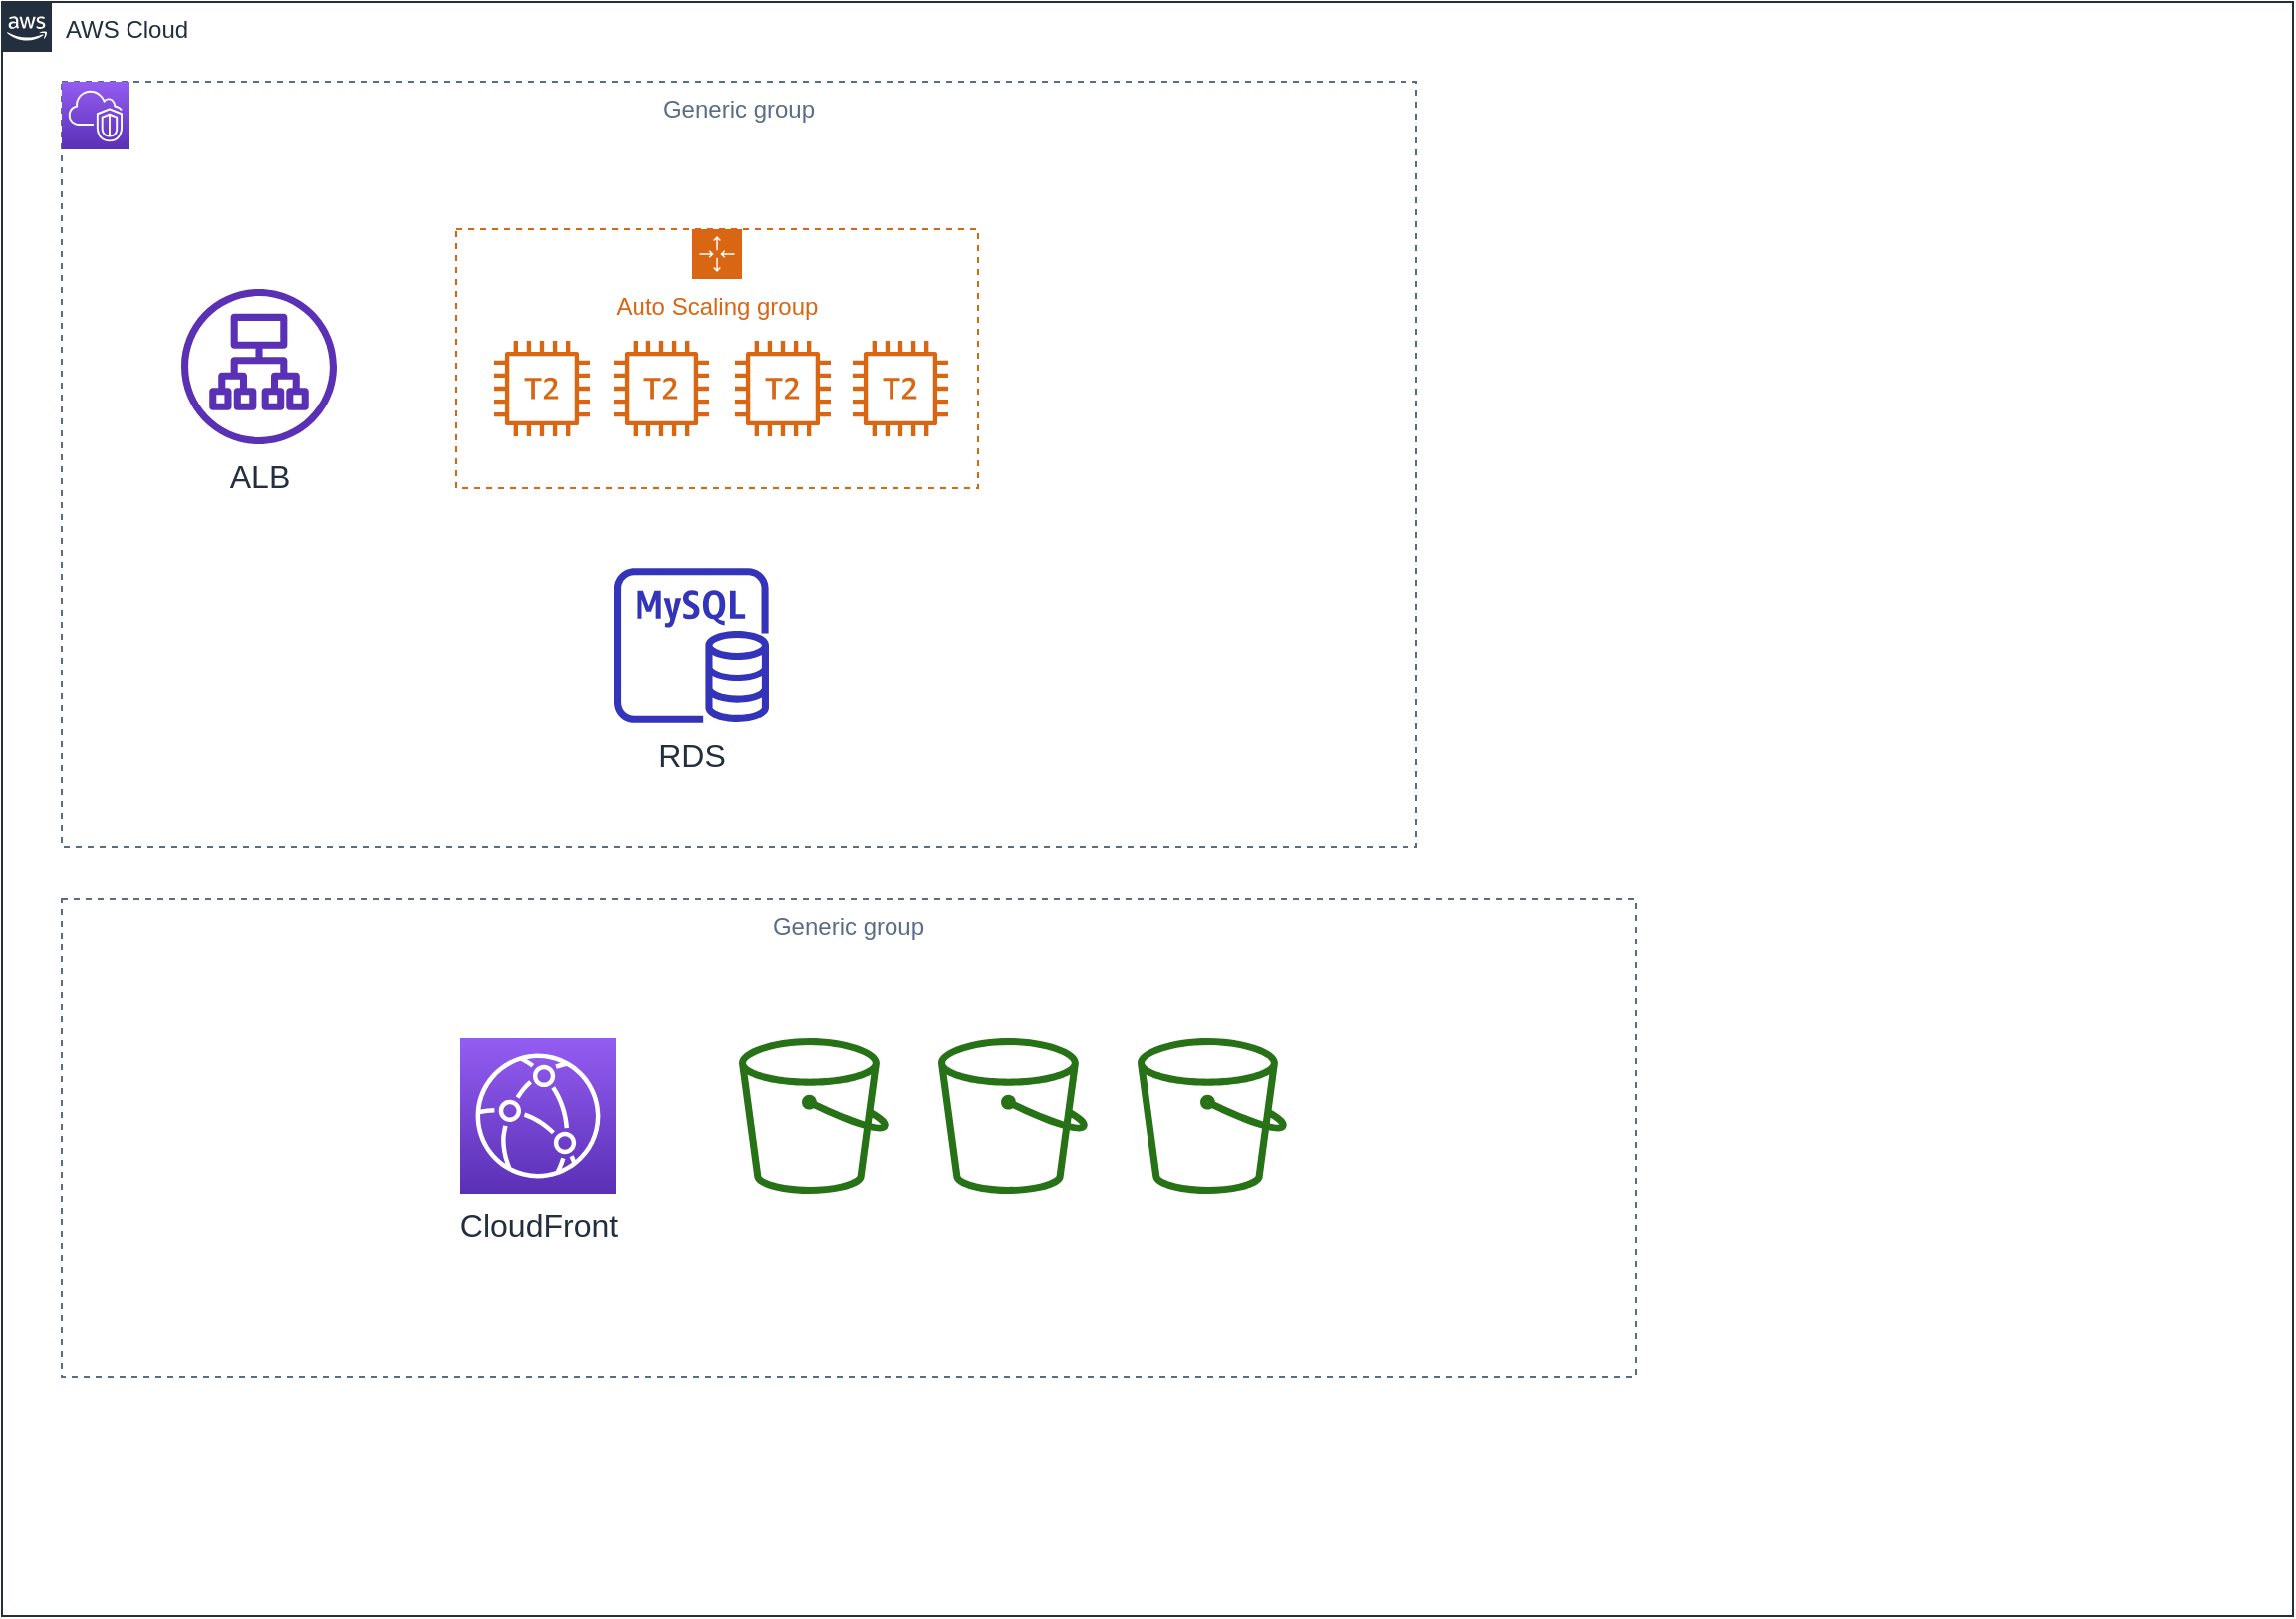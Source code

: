 <mxfile version="13.6.10" type="github">
  <diagram id="Ht1M8jgEwFfnCIfOTk4-" name="Page-1">
    <mxGraphModel dx="1577" dy="1930" grid="1" gridSize="10" guides="1" tooltips="1" connect="1" arrows="1" fold="1" page="1" pageScale="1" pageWidth="1169" pageHeight="827" math="0" shadow="0">
      <root>
        <mxCell id="0" />
        <mxCell id="1" style="" parent="0" />
        <mxCell id="pypCEFf90RMoGnQe8PBk-18" value="AWS Cloud" style="points=[[0,0],[0.25,0],[0.5,0],[0.75,0],[1,0],[1,0.25],[1,0.5],[1,0.75],[1,1],[0.75,1],[0.5,1],[0.25,1],[0,1],[0,0.75],[0,0.5],[0,0.25]];outlineConnect=0;gradientColor=none;html=1;whiteSpace=wrap;fontSize=12;fontStyle=0;shape=mxgraph.aws4.group;grIcon=mxgraph.aws4.group_aws_cloud_alt;strokeColor=#232F3E;fillColor=none;verticalAlign=top;align=left;spacingLeft=30;fontColor=#232F3E;dashed=0;shadow=0;" vertex="1" parent="1">
          <mxGeometry x="10" y="-820" width="1150" height="810" as="geometry" />
        </mxCell>
        <mxCell id="pypCEFf90RMoGnQe8PBk-34" value="vpc" style="" parent="0" />
        <mxCell id="pypCEFf90RMoGnQe8PBk-43" value="Generic group" style="fillColor=none;strokeColor=#5A6C86;dashed=1;verticalAlign=top;fontStyle=0;fontColor=#5A6C86;shadow=0;" vertex="1" parent="pypCEFf90RMoGnQe8PBk-34">
          <mxGeometry x="40" y="-780" width="680" height="384" as="geometry" />
        </mxCell>
        <mxCell id="pypCEFf90RMoGnQe8PBk-44" value="Auto Scaling group" style="points=[[0,0],[0.25,0],[0.5,0],[0.75,0],[1,0],[1,0.25],[1,0.5],[1,0.75],[1,1],[0.75,1],[0.5,1],[0.25,1],[0,1],[0,0.75],[0,0.5],[0,0.25]];outlineConnect=0;gradientColor=none;html=1;whiteSpace=wrap;fontSize=12;fontStyle=0;shape=mxgraph.aws4.groupCenter;grIcon=mxgraph.aws4.group_auto_scaling_group;grStroke=1;strokeColor=#D86613;fillColor=none;verticalAlign=top;align=center;fontColor=#D86613;dashed=1;spacingTop=25;shadow=0;" vertex="1" parent="pypCEFf90RMoGnQe8PBk-34">
          <mxGeometry x="238" y="-706" width="262" height="130" as="geometry" />
        </mxCell>
        <mxCell id="pypCEFf90RMoGnQe8PBk-45" value="" style="outlineConnect=0;fontColor=#232F3E;gradientColor=none;fillColor=#D86613;strokeColor=none;dashed=0;verticalLabelPosition=bottom;verticalAlign=top;align=center;html=1;fontSize=16;fontStyle=0;aspect=fixed;pointerEvents=1;shape=mxgraph.aws4.t2_instance;shadow=0;" vertex="1" parent="pypCEFf90RMoGnQe8PBk-34">
          <mxGeometry x="257" y="-650" width="48" height="48" as="geometry" />
        </mxCell>
        <mxCell id="pypCEFf90RMoGnQe8PBk-46" value="" style="outlineConnect=0;fontColor=#232F3E;gradientColor=none;fillColor=#D86613;strokeColor=none;dashed=0;verticalLabelPosition=bottom;verticalAlign=top;align=center;html=1;fontSize=16;fontStyle=0;aspect=fixed;pointerEvents=1;shape=mxgraph.aws4.t2_instance;shadow=0;" vertex="1" parent="pypCEFf90RMoGnQe8PBk-34">
          <mxGeometry x="437" y="-650" width="48" height="48" as="geometry" />
        </mxCell>
        <mxCell id="pypCEFf90RMoGnQe8PBk-47" value="" style="outlineConnect=0;fontColor=#232F3E;gradientColor=none;fillColor=#D86613;strokeColor=none;dashed=0;verticalLabelPosition=bottom;verticalAlign=top;align=center;html=1;fontSize=16;fontStyle=0;aspect=fixed;pointerEvents=1;shape=mxgraph.aws4.t2_instance;shadow=0;" vertex="1" parent="pypCEFf90RMoGnQe8PBk-34">
          <mxGeometry x="378" y="-650" width="48" height="48" as="geometry" />
        </mxCell>
        <mxCell id="pypCEFf90RMoGnQe8PBk-48" value="" style="outlineConnect=0;fontColor=#232F3E;gradientColor=none;fillColor=#D86613;strokeColor=none;dashed=0;verticalLabelPosition=bottom;verticalAlign=top;align=center;html=1;fontSize=12;fontStyle=0;aspect=fixed;pointerEvents=1;shape=mxgraph.aws4.t2_instance;shadow=0;" vertex="1" parent="pypCEFf90RMoGnQe8PBk-34">
          <mxGeometry x="317" y="-650" width="48" height="48" as="geometry" />
        </mxCell>
        <mxCell id="pypCEFf90RMoGnQe8PBk-49" value="ALB&lt;br style=&quot;font-size: 16px;&quot;&gt;" style="outlineConnect=0;fontColor=#232F3E;gradientColor=none;fillColor=#5A30B5;strokeColor=none;dashed=0;verticalLabelPosition=bottom;verticalAlign=top;align=center;html=1;fontSize=16;fontStyle=0;aspect=fixed;pointerEvents=1;shape=mxgraph.aws4.application_load_balancer;shadow=0;" vertex="1" parent="pypCEFf90RMoGnQe8PBk-34">
          <mxGeometry x="100" y="-676" width="78" height="78" as="geometry" />
        </mxCell>
        <mxCell id="pypCEFf90RMoGnQe8PBk-50" value="RDS&lt;br&gt;" style="outlineConnect=0;fontColor=#232F3E;gradientColor=none;fillColor=#3334B9;strokeColor=none;dashed=0;verticalLabelPosition=bottom;verticalAlign=top;align=center;html=1;fontSize=16;fontStyle=0;aspect=fixed;pointerEvents=1;shape=mxgraph.aws4.rds_mysql_instance;shadow=0;" vertex="1" parent="pypCEFf90RMoGnQe8PBk-34">
          <mxGeometry x="317" y="-536" width="78" height="78" as="geometry" />
        </mxCell>
        <mxCell id="pypCEFf90RMoGnQe8PBk-51" value="" style="outlineConnect=0;fontColor=#232F3E;gradientColor=#945DF2;gradientDirection=north;fillColor=#5A30B5;strokeColor=#ffffff;dashed=0;verticalLabelPosition=bottom;verticalAlign=top;align=center;html=1;fontSize=12;fontStyle=0;aspect=fixed;shape=mxgraph.aws4.resourceIcon;resIcon=mxgraph.aws4.vpc;shadow=0;" vertex="1" parent="pypCEFf90RMoGnQe8PBk-34">
          <mxGeometry x="40" y="-780" width="34" height="34" as="geometry" />
        </mxCell>
        <mxCell id="pypCEFf90RMoGnQe8PBk-52" value="s3" parent="0" />
        <mxCell id="pypCEFf90RMoGnQe8PBk-57" value="Generic group" style="fillColor=none;strokeColor=#5A6C86;dashed=1;verticalAlign=top;fontStyle=0;fontColor=#5A6C86;shadow=0;" vertex="1" parent="pypCEFf90RMoGnQe8PBk-52">
          <mxGeometry x="40" y="-370" width="790" height="240" as="geometry" />
        </mxCell>
        <mxCell id="pypCEFf90RMoGnQe8PBk-58" value="" style="outlineConnect=0;fontColor=#232F3E;gradientColor=none;fillColor=#277116;strokeColor=none;dashed=0;verticalLabelPosition=bottom;verticalAlign=top;align=center;html=1;fontSize=16;fontStyle=0;aspect=fixed;pointerEvents=1;shape=mxgraph.aws4.bucket;shadow=0;" vertex="1" parent="pypCEFf90RMoGnQe8PBk-52">
          <mxGeometry x="380" y="-300" width="75" height="78" as="geometry" />
        </mxCell>
        <mxCell id="pypCEFf90RMoGnQe8PBk-59" value="" style="outlineConnect=0;fontColor=#232F3E;gradientColor=none;fillColor=#277116;strokeColor=none;dashed=0;verticalLabelPosition=bottom;verticalAlign=top;align=center;html=1;fontSize=16;fontStyle=0;aspect=fixed;pointerEvents=1;shape=mxgraph.aws4.bucket;shadow=0;" vertex="1" parent="pypCEFf90RMoGnQe8PBk-52">
          <mxGeometry x="480" y="-300" width="75" height="78" as="geometry" />
        </mxCell>
        <mxCell id="pypCEFf90RMoGnQe8PBk-60" value="" style="outlineConnect=0;fontColor=#232F3E;gradientColor=none;fillColor=#277116;strokeColor=none;dashed=0;verticalLabelPosition=bottom;verticalAlign=top;align=center;html=1;fontSize=16;fontStyle=0;aspect=fixed;pointerEvents=1;shape=mxgraph.aws4.bucket;shadow=0;" vertex="1" parent="pypCEFf90RMoGnQe8PBk-52">
          <mxGeometry x="580" y="-300" width="75" height="78" as="geometry" />
        </mxCell>
        <mxCell id="pypCEFf90RMoGnQe8PBk-61" value="CloudFront" style="outlineConnect=0;fontColor=#232F3E;gradientColor=#945DF2;gradientDirection=north;fillColor=#5A30B5;strokeColor=#ffffff;dashed=0;verticalLabelPosition=bottom;verticalAlign=top;align=center;html=1;fontSize=16;fontStyle=0;aspect=fixed;shape=mxgraph.aws4.resourceIcon;resIcon=mxgraph.aws4.cloudfront;shadow=0;flipH=0;flipV=0;" vertex="1" parent="pypCEFf90RMoGnQe8PBk-52">
          <mxGeometry x="240" y="-300" width="78" height="78" as="geometry" />
        </mxCell>
      </root>
    </mxGraphModel>
  </diagram>
</mxfile>
